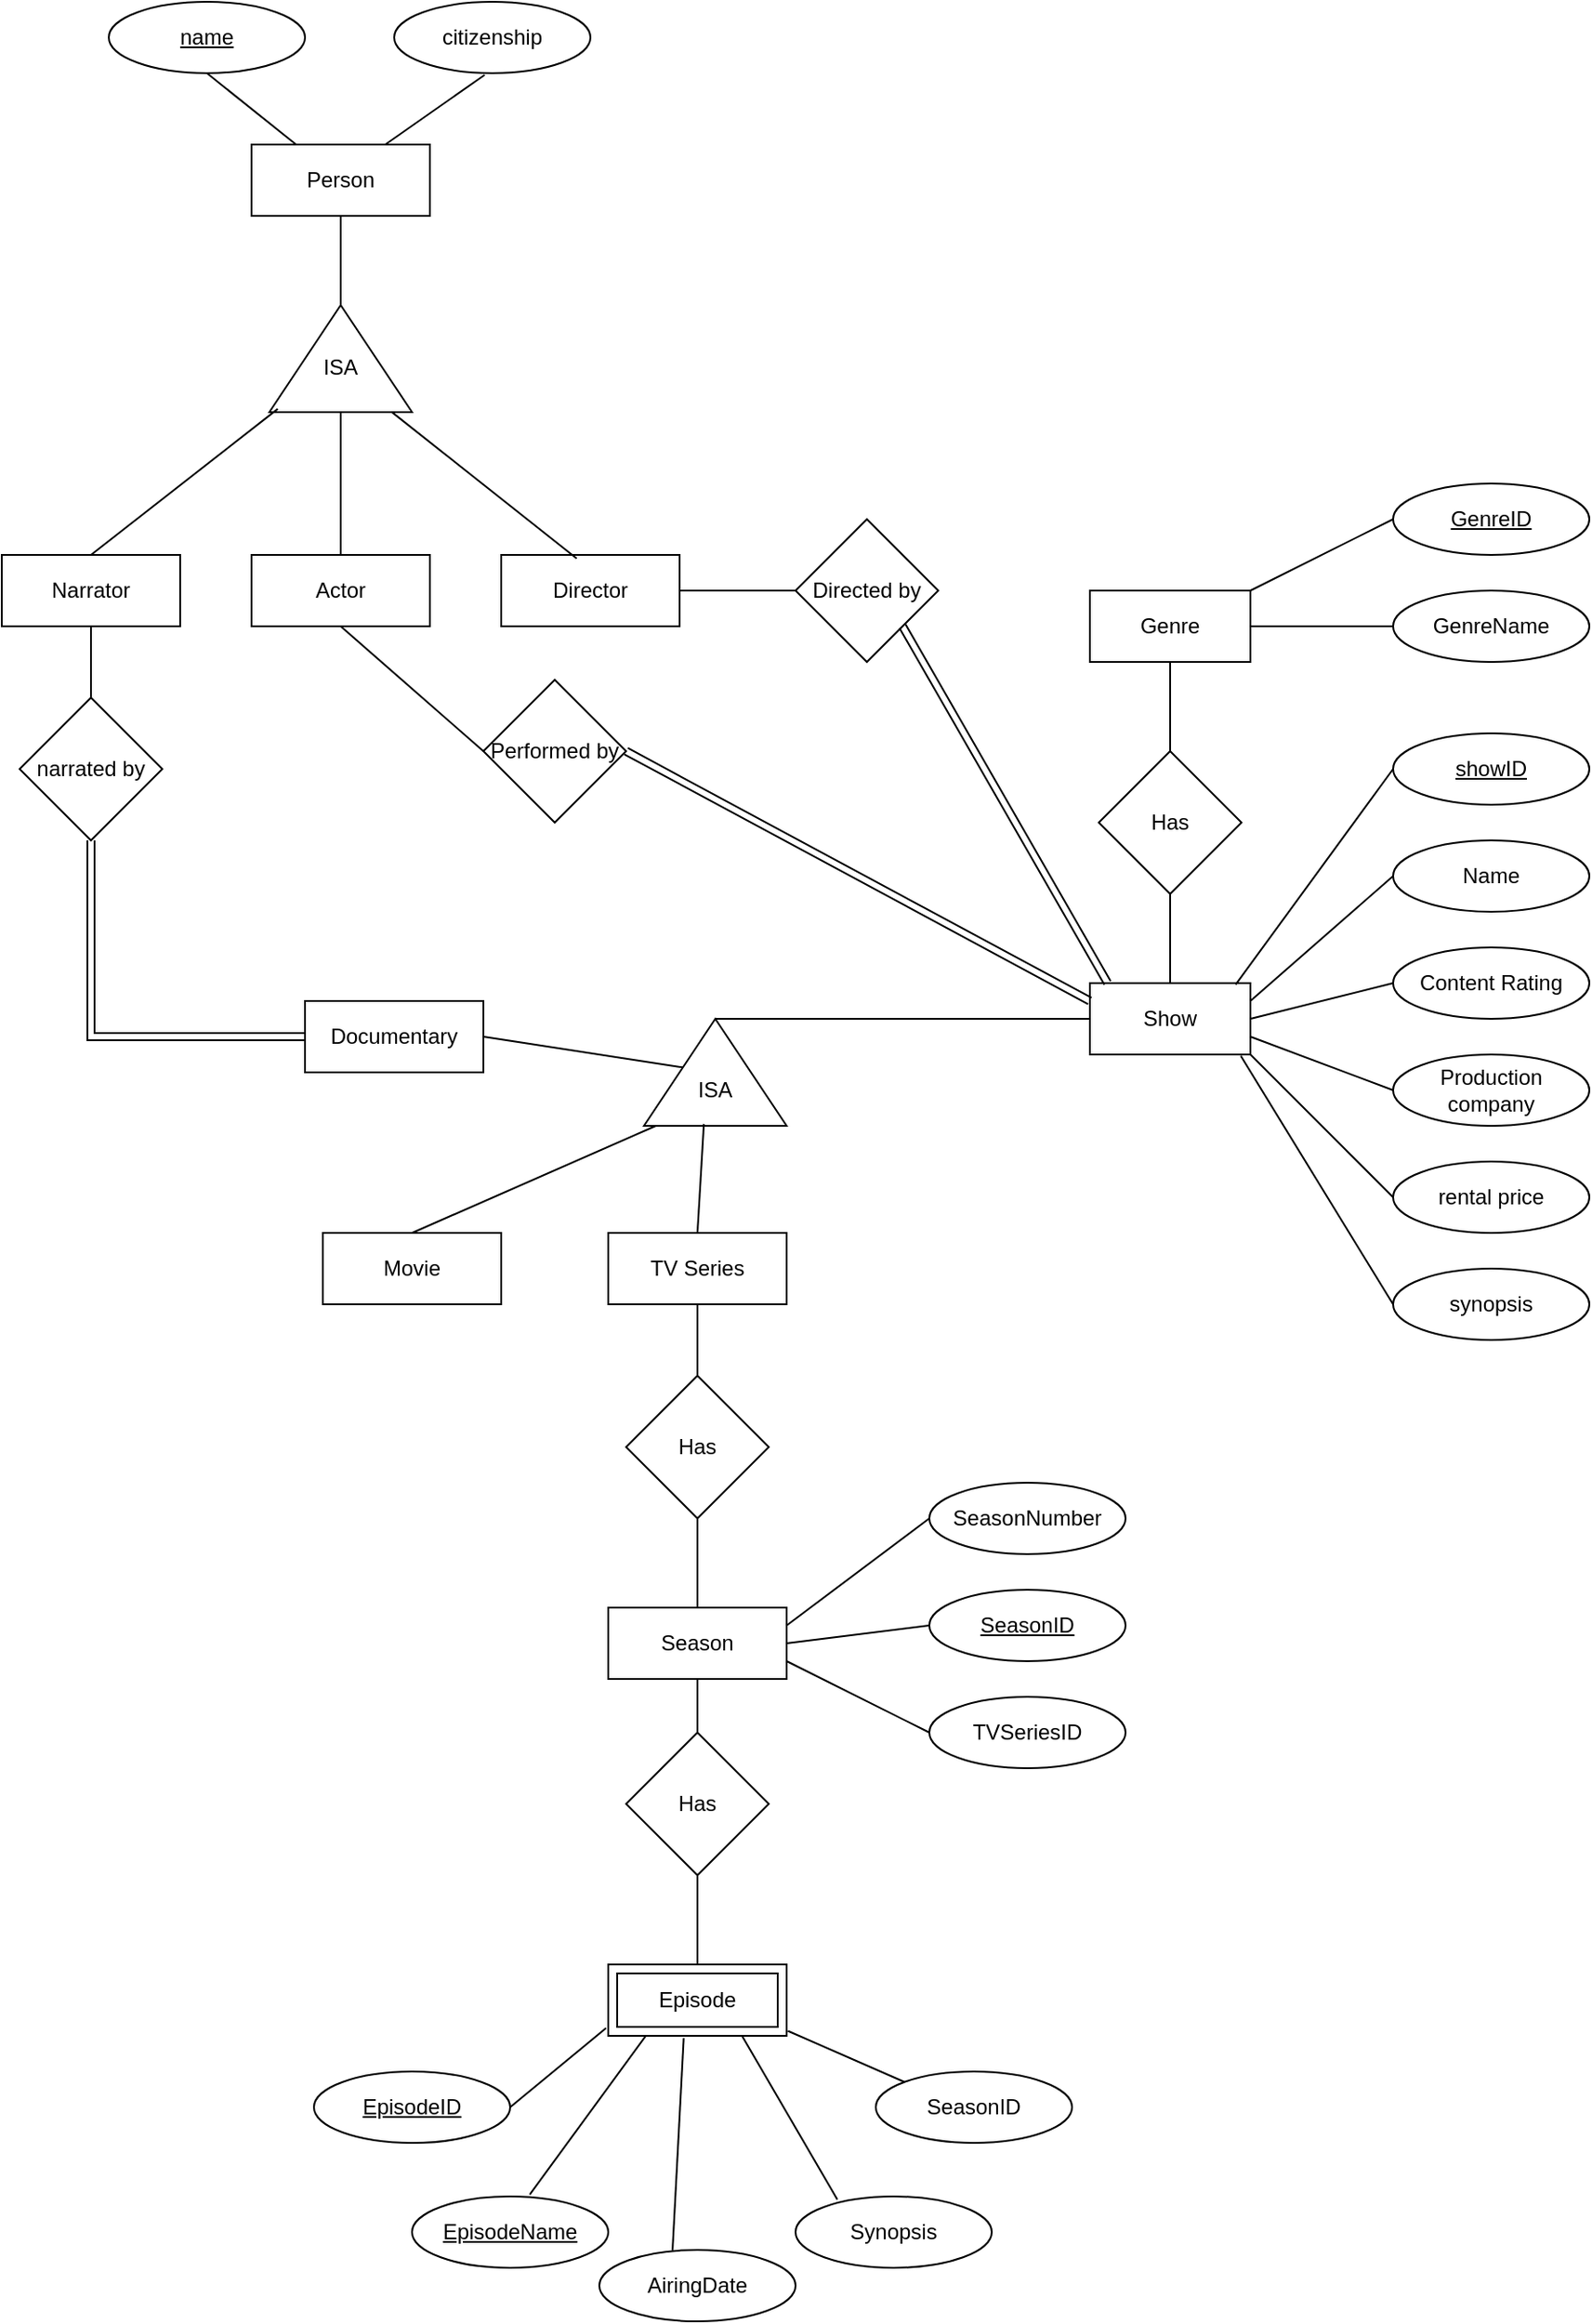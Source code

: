 <mxfile version="26.0.14">
  <diagram name="Page-1" id="o4hy4Vt-Pn6RVEl_kF-I">
    <mxGraphModel dx="2036" dy="1676" grid="1" gridSize="10" guides="1" tooltips="1" connect="1" arrows="1" fold="1" page="1" pageScale="1" pageWidth="850" pageHeight="1100" math="0" shadow="0">
      <root>
        <mxCell id="0" />
        <mxCell id="1" parent="0" />
        <mxCell id="_aym2rWmUkbM_zqSWlJd-1" value="Show" style="html=1;whiteSpace=wrap;" parent="1" vertex="1">
          <mxGeometry x="390" y="160" width="90" height="40" as="geometry" />
        </mxCell>
        <mxCell id="dG0EkZn6ltxaWSPsqHCs-1" value="Name" style="ellipse;whiteSpace=wrap;html=1;" vertex="1" parent="1">
          <mxGeometry x="560" y="80" width="110" height="40" as="geometry" />
        </mxCell>
        <mxCell id="dG0EkZn6ltxaWSPsqHCs-2" value="rental price" style="ellipse;whiteSpace=wrap;html=1;" vertex="1" parent="1">
          <mxGeometry x="560" y="260" width="110" height="40" as="geometry" />
        </mxCell>
        <mxCell id="dG0EkZn6ltxaWSPsqHCs-3" value="&lt;u&gt;showID&lt;/u&gt;" style="ellipse;whiteSpace=wrap;html=1;" vertex="1" parent="1">
          <mxGeometry x="560" y="20" width="110" height="40" as="geometry" />
        </mxCell>
        <mxCell id="dG0EkZn6ltxaWSPsqHCs-4" value="Content Rating" style="ellipse;whiteSpace=wrap;html=1;" vertex="1" parent="1">
          <mxGeometry x="560" y="140" width="110" height="40" as="geometry" />
        </mxCell>
        <mxCell id="dG0EkZn6ltxaWSPsqHCs-5" value="Production company" style="ellipse;whiteSpace=wrap;html=1;" vertex="1" parent="1">
          <mxGeometry x="560" y="200" width="110" height="40" as="geometry" />
        </mxCell>
        <mxCell id="dG0EkZn6ltxaWSPsqHCs-6" value="synopsis" style="ellipse;whiteSpace=wrap;html=1;" vertex="1" parent="1">
          <mxGeometry x="560" y="320" width="110" height="40" as="geometry" />
        </mxCell>
        <mxCell id="dG0EkZn6ltxaWSPsqHCs-8" value="" style="endArrow=none;html=1;rounded=0;exitX=0.908;exitY=0.02;exitDx=0;exitDy=0;exitPerimeter=0;entryX=0;entryY=0.5;entryDx=0;entryDy=0;" edge="1" parent="1" source="_aym2rWmUkbM_zqSWlJd-1" target="dG0EkZn6ltxaWSPsqHCs-3">
          <mxGeometry width="50" height="50" relative="1" as="geometry">
            <mxPoint x="430" y="230" as="sourcePoint" />
            <mxPoint x="560" y="130" as="targetPoint" />
          </mxGeometry>
        </mxCell>
        <mxCell id="dG0EkZn6ltxaWSPsqHCs-9" value="" style="endArrow=none;html=1;rounded=0;entryX=0;entryY=0.5;entryDx=0;entryDy=0;exitX=1;exitY=0.25;exitDx=0;exitDy=0;" edge="1" parent="1" source="_aym2rWmUkbM_zqSWlJd-1" target="dG0EkZn6ltxaWSPsqHCs-1">
          <mxGeometry width="50" height="50" relative="1" as="geometry">
            <mxPoint x="440" y="270" as="sourcePoint" />
            <mxPoint x="510" y="350" as="targetPoint" />
          </mxGeometry>
        </mxCell>
        <mxCell id="dG0EkZn6ltxaWSPsqHCs-10" value="" style="endArrow=none;html=1;rounded=0;exitX=1;exitY=0.5;exitDx=0;exitDy=0;entryX=0;entryY=0.5;entryDx=0;entryDy=0;" edge="1" parent="1" source="_aym2rWmUkbM_zqSWlJd-1" target="dG0EkZn6ltxaWSPsqHCs-4">
          <mxGeometry width="50" height="50" relative="1" as="geometry">
            <mxPoint x="425" y="391" as="sourcePoint" />
            <mxPoint x="553" y="260" as="targetPoint" />
          </mxGeometry>
        </mxCell>
        <mxCell id="dG0EkZn6ltxaWSPsqHCs-11" value="" style="endArrow=none;html=1;rounded=0;exitX=1;exitY=0.75;exitDx=0;exitDy=0;entryX=0;entryY=0.5;entryDx=0;entryDy=0;" edge="1" parent="1" source="_aym2rWmUkbM_zqSWlJd-1" target="dG0EkZn6ltxaWSPsqHCs-5">
          <mxGeometry width="50" height="50" relative="1" as="geometry">
            <mxPoint x="425" y="431" as="sourcePoint" />
            <mxPoint x="553" y="300" as="targetPoint" />
          </mxGeometry>
        </mxCell>
        <mxCell id="dG0EkZn6ltxaWSPsqHCs-12" value="" style="endArrow=none;html=1;rounded=0;exitX=1;exitY=1;exitDx=0;exitDy=0;entryX=0;entryY=0.5;entryDx=0;entryDy=0;" edge="1" parent="1" source="_aym2rWmUkbM_zqSWlJd-1" target="dG0EkZn6ltxaWSPsqHCs-2">
          <mxGeometry width="50" height="50" relative="1" as="geometry">
            <mxPoint x="361" y="495.5" as="sourcePoint" />
            <mxPoint x="489" y="364.5" as="targetPoint" />
          </mxGeometry>
        </mxCell>
        <mxCell id="dG0EkZn6ltxaWSPsqHCs-13" value="" style="endArrow=none;html=1;rounded=0;exitX=0.94;exitY=1.02;exitDx=0;exitDy=0;exitPerimeter=0;entryX=0;entryY=0.5;entryDx=0;entryDy=0;" edge="1" parent="1" source="_aym2rWmUkbM_zqSWlJd-1" target="dG0EkZn6ltxaWSPsqHCs-6">
          <mxGeometry width="50" height="50" relative="1" as="geometry">
            <mxPoint x="312" y="501" as="sourcePoint" />
            <mxPoint x="440" y="370" as="targetPoint" />
          </mxGeometry>
        </mxCell>
        <mxCell id="dG0EkZn6ltxaWSPsqHCs-14" value="" style="triangle;whiteSpace=wrap;html=1;rotation=-90;" vertex="1" parent="1">
          <mxGeometry x="150" y="170" width="60" height="80" as="geometry" />
        </mxCell>
        <mxCell id="dG0EkZn6ltxaWSPsqHCs-15" value="ISA" style="text;html=1;align=center;verticalAlign=middle;whiteSpace=wrap;rounded=0;" vertex="1" parent="1">
          <mxGeometry x="150" y="205" width="60" height="30" as="geometry" />
        </mxCell>
        <mxCell id="dG0EkZn6ltxaWSPsqHCs-16" value="" style="endArrow=none;html=1;rounded=0;entryX=0;entryY=0.5;entryDx=0;entryDy=0;exitX=1;exitY=0.5;exitDx=0;exitDy=0;" edge="1" parent="1" source="dG0EkZn6ltxaWSPsqHCs-14" target="_aym2rWmUkbM_zqSWlJd-1">
          <mxGeometry width="50" height="50" relative="1" as="geometry">
            <mxPoint x="250" y="270" as="sourcePoint" />
            <mxPoint x="300" y="220" as="targetPoint" />
          </mxGeometry>
        </mxCell>
        <mxCell id="dG0EkZn6ltxaWSPsqHCs-17" value="Movie" style="rounded=0;whiteSpace=wrap;html=1;" vertex="1" parent="1">
          <mxGeometry x="-40" y="300" width="100" height="40" as="geometry" />
        </mxCell>
        <mxCell id="dG0EkZn6ltxaWSPsqHCs-18" value="Documentary" style="rounded=0;whiteSpace=wrap;html=1;" vertex="1" parent="1">
          <mxGeometry x="-50" y="170" width="100" height="40" as="geometry" />
        </mxCell>
        <mxCell id="dG0EkZn6ltxaWSPsqHCs-20" value="TV Series" style="rounded=0;whiteSpace=wrap;html=1;" vertex="1" parent="1">
          <mxGeometry x="120" y="300" width="100" height="40" as="geometry" />
        </mxCell>
        <mxCell id="dG0EkZn6ltxaWSPsqHCs-21" value="Has" style="rhombus;whiteSpace=wrap;html=1;" vertex="1" parent="1">
          <mxGeometry x="395" y="30" width="80" height="80" as="geometry" />
        </mxCell>
        <mxCell id="dG0EkZn6ltxaWSPsqHCs-22" value="" style="endArrow=none;html=1;rounded=0;entryX=0.5;entryY=1;entryDx=0;entryDy=0;exitX=0.5;exitY=0;exitDx=0;exitDy=0;" edge="1" parent="1" source="_aym2rWmUkbM_zqSWlJd-1" target="dG0EkZn6ltxaWSPsqHCs-21">
          <mxGeometry width="50" height="50" relative="1" as="geometry">
            <mxPoint x="230" y="150" as="sourcePoint" />
            <mxPoint x="280" y="100" as="targetPoint" />
          </mxGeometry>
        </mxCell>
        <mxCell id="dG0EkZn6ltxaWSPsqHCs-24" value="Genre" style="html=1;whiteSpace=wrap;" vertex="1" parent="1">
          <mxGeometry x="390" y="-60" width="90" height="40" as="geometry" />
        </mxCell>
        <mxCell id="dG0EkZn6ltxaWSPsqHCs-25" value="" style="endArrow=none;html=1;rounded=0;entryX=0.5;entryY=1;entryDx=0;entryDy=0;exitX=0.5;exitY=0;exitDx=0;exitDy=0;" edge="1" parent="1" source="dG0EkZn6ltxaWSPsqHCs-21" target="dG0EkZn6ltxaWSPsqHCs-24">
          <mxGeometry width="50" height="50" relative="1" as="geometry">
            <mxPoint x="435" y="20" as="sourcePoint" />
            <mxPoint x="520" y="-20" as="targetPoint" />
          </mxGeometry>
        </mxCell>
        <mxCell id="dG0EkZn6ltxaWSPsqHCs-27" value="GenreName" style="ellipse;whiteSpace=wrap;html=1;" vertex="1" parent="1">
          <mxGeometry x="560" y="-60" width="110" height="40" as="geometry" />
        </mxCell>
        <mxCell id="dG0EkZn6ltxaWSPsqHCs-28" value="" style="endArrow=none;html=1;rounded=0;exitX=1;exitY=0.5;exitDx=0;exitDy=0;entryX=0;entryY=0.5;entryDx=0;entryDy=0;" edge="1" parent="1" source="dG0EkZn6ltxaWSPsqHCs-24" target="dG0EkZn6ltxaWSPsqHCs-27">
          <mxGeometry width="50" height="50" relative="1" as="geometry">
            <mxPoint x="530" y="-80" as="sourcePoint" />
            <mxPoint x="580" y="-130" as="targetPoint" />
          </mxGeometry>
        </mxCell>
        <mxCell id="dG0EkZn6ltxaWSPsqHCs-29" value="" style="endArrow=none;html=1;rounded=0;entryX=0.002;entryY=0.087;entryDx=0;entryDy=0;entryPerimeter=0;exitX=0.5;exitY=0;exitDx=0;exitDy=0;" edge="1" parent="1" source="dG0EkZn6ltxaWSPsqHCs-17" target="dG0EkZn6ltxaWSPsqHCs-14">
          <mxGeometry width="50" height="50" relative="1" as="geometry">
            <mxPoint x="150" y="310" as="sourcePoint" />
            <mxPoint x="200" y="260" as="targetPoint" />
          </mxGeometry>
        </mxCell>
        <mxCell id="dG0EkZn6ltxaWSPsqHCs-30" value="" style="endArrow=none;html=1;rounded=0;entryX=1;entryY=0.5;entryDx=0;entryDy=0;" edge="1" parent="1" source="dG0EkZn6ltxaWSPsqHCs-14" target="dG0EkZn6ltxaWSPsqHCs-18">
          <mxGeometry width="50" height="50" relative="1" as="geometry">
            <mxPoint x="160" y="170" as="sourcePoint" />
            <mxPoint x="40" y="110" as="targetPoint" />
          </mxGeometry>
        </mxCell>
        <mxCell id="dG0EkZn6ltxaWSPsqHCs-31" value="" style="endArrow=none;html=1;rounded=0;entryX=0.018;entryY=0.42;entryDx=0;entryDy=0;entryPerimeter=0;exitX=0.5;exitY=0;exitDx=0;exitDy=0;" edge="1" parent="1" source="dG0EkZn6ltxaWSPsqHCs-20" target="dG0EkZn6ltxaWSPsqHCs-14">
          <mxGeometry width="50" height="50" relative="1" as="geometry">
            <mxPoint x="200" y="340" as="sourcePoint" />
            <mxPoint x="250" y="290" as="targetPoint" />
          </mxGeometry>
        </mxCell>
        <mxCell id="dG0EkZn6ltxaWSPsqHCs-33" value="Season" style="rounded=0;whiteSpace=wrap;html=1;" vertex="1" parent="1">
          <mxGeometry x="120" y="510" width="100" height="40" as="geometry" />
        </mxCell>
        <mxCell id="dG0EkZn6ltxaWSPsqHCs-35" value="" style="endArrow=none;html=1;rounded=0;exitX=1;exitY=0;exitDx=0;exitDy=0;entryX=0;entryY=0.5;entryDx=0;entryDy=0;" edge="1" parent="1" source="dG0EkZn6ltxaWSPsqHCs-24" target="dG0EkZn6ltxaWSPsqHCs-36">
          <mxGeometry width="50" height="50" relative="1" as="geometry">
            <mxPoint x="490" y="-70" as="sourcePoint" />
            <mxPoint x="540" y="-120" as="targetPoint" />
          </mxGeometry>
        </mxCell>
        <mxCell id="dG0EkZn6ltxaWSPsqHCs-36" value="&lt;u&gt;GenreID&lt;/u&gt;" style="ellipse;whiteSpace=wrap;html=1;strokeColor=default;align=center;verticalAlign=middle;fontFamily=Helvetica;fontSize=12;fontColor=default;fillColor=default;" vertex="1" parent="1">
          <mxGeometry x="560" y="-120" width="110" height="40" as="geometry" />
        </mxCell>
        <mxCell id="dG0EkZn6ltxaWSPsqHCs-37" value="Has" style="rhombus;whiteSpace=wrap;html=1;" vertex="1" parent="1">
          <mxGeometry x="130" y="380" width="80" height="80" as="geometry" />
        </mxCell>
        <mxCell id="dG0EkZn6ltxaWSPsqHCs-38" value="Has" style="rhombus;whiteSpace=wrap;html=1;" vertex="1" parent="1">
          <mxGeometry x="130" y="580" width="80" height="80" as="geometry" />
        </mxCell>
        <mxCell id="dG0EkZn6ltxaWSPsqHCs-39" value="&lt;u&gt;SeasonID&lt;/u&gt;" style="ellipse;whiteSpace=wrap;html=1;" vertex="1" parent="1">
          <mxGeometry x="300" y="500" width="110" height="40" as="geometry" />
        </mxCell>
        <mxCell id="dG0EkZn6ltxaWSPsqHCs-40" value="SeasonNumber&lt;span style=&quot;caret-color: rgba(0, 0, 0, 0); color: rgba(0, 0, 0, 0); font-family: monospace; font-size: 0px; text-align: start; white-space: nowrap;&quot;&gt;%3CmxGraphModel%3E%3Croot%3E%3CmxCell%20id%3D%220%22%2F%3E%3CmxCell%20id%3D%221%22%20parent%3D%220%22%2F%3E%3CmxCell%20id%3D%222%22%20value%3D%22synopsis%22%20style%3D%22ellipse%3BwhiteSpace%3Dwrap%3Bhtml%3D1%3B%22%20vertex%3D%221%22%20parent%3D%221%22%3E%3CmxGeometry%20x%3D%22560%22%20y%3D%22320%22%20width%3D%22110%22%20height%3D%2240%22%20as%3D%22geometry%22%2F%3E%3C%2FmxCell%3E%3C%2Froot%3E%3C%2FmxGraphModel%3E&lt;/span&gt;&lt;span style=&quot;caret-color: rgba(0, 0, 0, 0); color: rgba(0, 0, 0, 0); font-family: monospace; font-size: 0px; text-align: start; white-space: nowrap;&quot;&gt;%3CmxGraphModel%3E%3Croot%3E%3CmxCell%20id%3D%220%22%2F%3E%3CmxCell%20id%3D%221%22%20parent%3D%220%22%2F%3E%3CmxCell%20id%3D%222%22%20value%3D%22synopsis%22%20style%3D%22ellipse%3BwhiteSpace%3Dwrap%3Bhtml%3D1%3B%22%20vertex%3D%221%22%20parent%3D%221%22%3E%3CmxGeometry%20x%3D%22560%22%20y%3D%22320%22%20width%3D%22110%22%20height%3D%2240%22%20as%3D%22geometry%22%2F%3E%3C%2FmxCell%3E%3C%2Froot%3E%3C%2FmxGraphModel%3E&lt;/span&gt;" style="ellipse;whiteSpace=wrap;html=1;" vertex="1" parent="1">
          <mxGeometry x="300" y="440" width="110" height="40" as="geometry" />
        </mxCell>
        <mxCell id="dG0EkZn6ltxaWSPsqHCs-41" value="TVSeriesID" style="ellipse;whiteSpace=wrap;html=1;" vertex="1" parent="1">
          <mxGeometry x="300" y="560" width="110" height="40" as="geometry" />
        </mxCell>
        <mxCell id="dG0EkZn6ltxaWSPsqHCs-42" value="" style="endArrow=none;html=1;rounded=0;exitX=1;exitY=0.25;exitDx=0;exitDy=0;entryX=0;entryY=0.5;entryDx=0;entryDy=0;" edge="1" parent="1" source="dG0EkZn6ltxaWSPsqHCs-33" target="dG0EkZn6ltxaWSPsqHCs-40">
          <mxGeometry width="50" height="50" relative="1" as="geometry">
            <mxPoint x="230" y="510" as="sourcePoint" />
            <mxPoint x="280" y="460" as="targetPoint" />
          </mxGeometry>
        </mxCell>
        <mxCell id="dG0EkZn6ltxaWSPsqHCs-43" value="" style="endArrow=none;html=1;rounded=0;exitX=1;exitY=0.5;exitDx=0;exitDy=0;entryX=0;entryY=0.5;entryDx=0;entryDy=0;" edge="1" parent="1" source="dG0EkZn6ltxaWSPsqHCs-33" target="dG0EkZn6ltxaWSPsqHCs-39">
          <mxGeometry width="50" height="50" relative="1" as="geometry">
            <mxPoint x="240" y="520" as="sourcePoint" />
            <mxPoint x="290" y="470" as="targetPoint" />
          </mxGeometry>
        </mxCell>
        <mxCell id="dG0EkZn6ltxaWSPsqHCs-44" value="" style="endArrow=none;html=1;rounded=0;exitX=1;exitY=0.75;exitDx=0;exitDy=0;entryX=0;entryY=0.5;entryDx=0;entryDy=0;" edge="1" parent="1" source="dG0EkZn6ltxaWSPsqHCs-33" target="dG0EkZn6ltxaWSPsqHCs-41">
          <mxGeometry width="50" height="50" relative="1" as="geometry">
            <mxPoint x="230" y="580" as="sourcePoint" />
            <mxPoint x="280" y="530" as="targetPoint" />
          </mxGeometry>
        </mxCell>
        <mxCell id="dG0EkZn6ltxaWSPsqHCs-45" value="" style="endArrow=none;html=1;rounded=0;entryX=0.5;entryY=1;entryDx=0;entryDy=0;exitX=0.5;exitY=0;exitDx=0;exitDy=0;" edge="1" parent="1" source="dG0EkZn6ltxaWSPsqHCs-37" target="dG0EkZn6ltxaWSPsqHCs-20">
          <mxGeometry width="50" height="50" relative="1" as="geometry">
            <mxPoint x="20" y="510" as="sourcePoint" />
            <mxPoint x="70" y="460" as="targetPoint" />
          </mxGeometry>
        </mxCell>
        <mxCell id="dG0EkZn6ltxaWSPsqHCs-46" value="" style="endArrow=none;html=1;rounded=0;entryX=0.5;entryY=1;entryDx=0;entryDy=0;exitX=0.5;exitY=0;exitDx=0;exitDy=0;" edge="1" parent="1" source="dG0EkZn6ltxaWSPsqHCs-33" target="dG0EkZn6ltxaWSPsqHCs-37">
          <mxGeometry width="50" height="50" relative="1" as="geometry">
            <mxPoint x="140" y="500" as="sourcePoint" />
            <mxPoint x="140" y="460" as="targetPoint" />
          </mxGeometry>
        </mxCell>
        <mxCell id="dG0EkZn6ltxaWSPsqHCs-47" value="" style="endArrow=none;html=1;rounded=0;entryX=0.5;entryY=1;entryDx=0;entryDy=0;exitX=0.5;exitY=0;exitDx=0;exitDy=0;" edge="1" parent="1" source="dG0EkZn6ltxaWSPsqHCs-38" target="dG0EkZn6ltxaWSPsqHCs-33">
          <mxGeometry width="50" height="50" relative="1" as="geometry">
            <mxPoint x="80" y="590" as="sourcePoint" />
            <mxPoint x="80" y="550" as="targetPoint" />
          </mxGeometry>
        </mxCell>
        <mxCell id="dG0EkZn6ltxaWSPsqHCs-48" value="" style="endArrow=none;html=1;rounded=0;exitX=0.5;exitY=0;exitDx=0;exitDy=0;" edge="1" parent="1" source="dG0EkZn6ltxaWSPsqHCs-88">
          <mxGeometry width="50" height="50" relative="1" as="geometry">
            <mxPoint x="169.86" y="700" as="sourcePoint" />
            <mxPoint x="170" y="660" as="targetPoint" />
          </mxGeometry>
        </mxCell>
        <mxCell id="dG0EkZn6ltxaWSPsqHCs-49" value="&lt;u&gt;EpisodeID&lt;/u&gt;" style="ellipse;whiteSpace=wrap;html=1;" vertex="1" parent="1">
          <mxGeometry x="-45" y="770" width="110" height="40" as="geometry" />
        </mxCell>
        <mxCell id="dG0EkZn6ltxaWSPsqHCs-50" value="SeasonID" style="ellipse;whiteSpace=wrap;html=1;" vertex="1" parent="1">
          <mxGeometry x="270" y="770" width="110" height="40" as="geometry" />
        </mxCell>
        <mxCell id="dG0EkZn6ltxaWSPsqHCs-51" value="Synopsis" style="ellipse;whiteSpace=wrap;html=1;" vertex="1" parent="1">
          <mxGeometry x="225" y="840" width="110" height="40" as="geometry" />
        </mxCell>
        <mxCell id="dG0EkZn6ltxaWSPsqHCs-52" value="&lt;u&gt;EpisodeName&lt;/u&gt;" style="ellipse;whiteSpace=wrap;html=1;" vertex="1" parent="1">
          <mxGeometry x="10" y="840" width="110" height="40" as="geometry" />
        </mxCell>
        <mxCell id="dG0EkZn6ltxaWSPsqHCs-53" value="AiringDate" style="ellipse;whiteSpace=wrap;html=1;" vertex="1" parent="1">
          <mxGeometry x="115" y="870" width="110" height="40" as="geometry" />
        </mxCell>
        <mxCell id="dG0EkZn6ltxaWSPsqHCs-55" value="" style="endArrow=none;html=1;rounded=0;entryX=-0.012;entryY=0.891;entryDx=0;entryDy=0;exitX=1;exitY=0.5;exitDx=0;exitDy=0;entryPerimeter=0;" edge="1" parent="1" source="dG0EkZn6ltxaWSPsqHCs-49" target="dG0EkZn6ltxaWSPsqHCs-88">
          <mxGeometry width="50" height="50" relative="1" as="geometry">
            <mxPoint x="120" y="830" as="sourcePoint" />
            <mxPoint x="120" y="740" as="targetPoint" />
          </mxGeometry>
        </mxCell>
        <mxCell id="dG0EkZn6ltxaWSPsqHCs-56" value="" style="endArrow=none;html=1;rounded=0;entryX=0.209;entryY=1.005;entryDx=0;entryDy=0;exitX=0.6;exitY=-0.027;exitDx=0;exitDy=0;exitPerimeter=0;entryPerimeter=0;" edge="1" parent="1" source="dG0EkZn6ltxaWSPsqHCs-52" target="dG0EkZn6ltxaWSPsqHCs-88">
          <mxGeometry width="50" height="50" relative="1" as="geometry">
            <mxPoint x="80" y="830" as="sourcePoint" />
            <mxPoint x="145" y="750" as="targetPoint" />
          </mxGeometry>
        </mxCell>
        <mxCell id="dG0EkZn6ltxaWSPsqHCs-57" value="" style="endArrow=none;html=1;rounded=0;entryX=0.423;entryY=1.032;entryDx=0;entryDy=0;entryPerimeter=0;exitX=0.373;exitY=0.008;exitDx=0;exitDy=0;exitPerimeter=0;" edge="1" parent="1" source="dG0EkZn6ltxaWSPsqHCs-53" target="dG0EkZn6ltxaWSPsqHCs-88">
          <mxGeometry width="50" height="50" relative="1" as="geometry">
            <mxPoint x="85" y="810" as="sourcePoint" />
            <mxPoint x="160.8" y="749.4" as="targetPoint" />
          </mxGeometry>
        </mxCell>
        <mxCell id="dG0EkZn6ltxaWSPsqHCs-58" value="" style="endArrow=none;html=1;rounded=0;entryX=0.75;entryY=1;entryDx=0;entryDy=0;exitX=0.213;exitY=0.044;exitDx=0;exitDy=0;exitPerimeter=0;" edge="1" parent="1" source="dG0EkZn6ltxaWSPsqHCs-51" target="dG0EkZn6ltxaWSPsqHCs-88">
          <mxGeometry width="50" height="50" relative="1" as="geometry">
            <mxPoint x="95" y="820" as="sourcePoint" />
            <mxPoint x="195" y="750" as="targetPoint" />
          </mxGeometry>
        </mxCell>
        <mxCell id="dG0EkZn6ltxaWSPsqHCs-59" value="" style="endArrow=none;html=1;rounded=0;entryX=1.007;entryY=0.931;entryDx=0;entryDy=0;exitX=0;exitY=0;exitDx=0;exitDy=0;entryPerimeter=0;" edge="1" parent="1" source="dG0EkZn6ltxaWSPsqHCs-50" target="dG0EkZn6ltxaWSPsqHCs-88">
          <mxGeometry width="50" height="50" relative="1" as="geometry">
            <mxPoint x="105" y="830" as="sourcePoint" />
            <mxPoint x="220" y="750" as="targetPoint" />
          </mxGeometry>
        </mxCell>
        <mxCell id="dG0EkZn6ltxaWSPsqHCs-61" value="Director" style="rounded=0;whiteSpace=wrap;html=1;" vertex="1" parent="1">
          <mxGeometry x="60" y="-80" width="100" height="40" as="geometry" />
        </mxCell>
        <mxCell id="dG0EkZn6ltxaWSPsqHCs-62" value="Actor" style="rounded=0;whiteSpace=wrap;html=1;" vertex="1" parent="1">
          <mxGeometry x="-80" y="-80" width="100" height="40" as="geometry" />
        </mxCell>
        <mxCell id="dG0EkZn6ltxaWSPsqHCs-63" value="Narrator" style="rounded=0;whiteSpace=wrap;html=1;" vertex="1" parent="1">
          <mxGeometry x="-220" y="-80" width="100" height="40" as="geometry" />
        </mxCell>
        <mxCell id="dG0EkZn6ltxaWSPsqHCs-64" value="" style="triangle;whiteSpace=wrap;html=1;rotation=-90;" vertex="1" parent="1">
          <mxGeometry x="-60" y="-230" width="60" height="80" as="geometry" />
        </mxCell>
        <mxCell id="dG0EkZn6ltxaWSPsqHCs-65" value="ISA" style="text;html=1;align=center;verticalAlign=middle;whiteSpace=wrap;rounded=0;" vertex="1" parent="1">
          <mxGeometry x="-60" y="-200" width="60" height="30" as="geometry" />
        </mxCell>
        <mxCell id="dG0EkZn6ltxaWSPsqHCs-66" value="" style="endArrow=none;html=1;rounded=0;entryX=0;entryY=0.5;entryDx=0;entryDy=0;exitX=0.5;exitY=0;exitDx=0;exitDy=0;" edge="1" parent="1" source="dG0EkZn6ltxaWSPsqHCs-62" target="dG0EkZn6ltxaWSPsqHCs-64">
          <mxGeometry width="50" height="50" relative="1" as="geometry">
            <mxPoint x="-160" y="-90" as="sourcePoint" />
            <mxPoint x="-110" y="-140" as="targetPoint" />
          </mxGeometry>
        </mxCell>
        <mxCell id="dG0EkZn6ltxaWSPsqHCs-67" value="Person" style="rounded=0;whiteSpace=wrap;html=1;" vertex="1" parent="1">
          <mxGeometry x="-80" y="-310" width="100" height="40" as="geometry" />
        </mxCell>
        <mxCell id="dG0EkZn6ltxaWSPsqHCs-68" value="" style="endArrow=none;html=1;rounded=0;entryX=0.5;entryY=1;entryDx=0;entryDy=0;exitX=1;exitY=0.5;exitDx=0;exitDy=0;" edge="1" parent="1" source="dG0EkZn6ltxaWSPsqHCs-64" target="dG0EkZn6ltxaWSPsqHCs-67">
          <mxGeometry width="50" height="50" relative="1" as="geometry">
            <mxPoint x="-220" y="-170" as="sourcePoint" />
            <mxPoint x="-170" y="-220" as="targetPoint" />
          </mxGeometry>
        </mxCell>
        <mxCell id="dG0EkZn6ltxaWSPsqHCs-69" value="" style="endArrow=none;html=1;rounded=0;entryX=0.03;entryY=0.059;entryDx=0;entryDy=0;entryPerimeter=0;exitX=0.5;exitY=0;exitDx=0;exitDy=0;" edge="1" parent="1" source="dG0EkZn6ltxaWSPsqHCs-63" target="dG0EkZn6ltxaWSPsqHCs-64">
          <mxGeometry width="50" height="50" relative="1" as="geometry">
            <mxPoint x="-180" y="-90" as="sourcePoint" />
            <mxPoint x="-130" y="-140" as="targetPoint" />
          </mxGeometry>
        </mxCell>
        <mxCell id="dG0EkZn6ltxaWSPsqHCs-71" value="" style="endArrow=none;html=1;rounded=0;entryX=0.003;entryY=0.856;entryDx=0;entryDy=0;entryPerimeter=0;exitX=0.423;exitY=0.049;exitDx=0;exitDy=0;exitPerimeter=0;" edge="1" parent="1" source="dG0EkZn6ltxaWSPsqHCs-61" target="dG0EkZn6ltxaWSPsqHCs-64">
          <mxGeometry width="50" height="50" relative="1" as="geometry">
            <mxPoint x="60" y="-90" as="sourcePoint" />
            <mxPoint x="110" y="-140" as="targetPoint" />
          </mxGeometry>
        </mxCell>
        <mxCell id="dG0EkZn6ltxaWSPsqHCs-72" value="Directed by" style="rhombus;whiteSpace=wrap;html=1;" vertex="1" parent="1">
          <mxGeometry x="225" y="-100" width="80" height="80" as="geometry" />
        </mxCell>
        <mxCell id="dG0EkZn6ltxaWSPsqHCs-73" value="" style="endArrow=none;html=1;rounded=0;entryX=0;entryY=0.5;entryDx=0;entryDy=0;exitX=1;exitY=0.5;exitDx=0;exitDy=0;" edge="1" parent="1" source="dG0EkZn6ltxaWSPsqHCs-61" target="dG0EkZn6ltxaWSPsqHCs-72">
          <mxGeometry width="50" height="50" relative="1" as="geometry">
            <mxPoint x="150" y="20" as="sourcePoint" />
            <mxPoint x="200" y="-30" as="targetPoint" />
          </mxGeometry>
        </mxCell>
        <mxCell id="dG0EkZn6ltxaWSPsqHCs-74" value="Performed by" style="rhombus;whiteSpace=wrap;html=1;" vertex="1" parent="1">
          <mxGeometry x="50" y="-10" width="80" height="80" as="geometry" />
        </mxCell>
        <mxCell id="dG0EkZn6ltxaWSPsqHCs-76" value="" style="endArrow=none;html=1;rounded=0;entryX=0;entryY=0.5;entryDx=0;entryDy=0;exitX=0.5;exitY=1;exitDx=0;exitDy=0;" edge="1" parent="1" source="dG0EkZn6ltxaWSPsqHCs-62" target="dG0EkZn6ltxaWSPsqHCs-74">
          <mxGeometry width="50" height="50" relative="1" as="geometry">
            <mxPoint x="-20" y="80" as="sourcePoint" />
            <mxPoint x="30" y="30" as="targetPoint" />
          </mxGeometry>
        </mxCell>
        <mxCell id="dG0EkZn6ltxaWSPsqHCs-78" value="&lt;u&gt;name&lt;/u&gt;" style="ellipse;whiteSpace=wrap;html=1;strokeColor=default;align=center;verticalAlign=middle;fontFamily=Helvetica;fontSize=12;fontColor=default;fillColor=default;" vertex="1" parent="1">
          <mxGeometry x="-160" y="-390" width="110" height="40" as="geometry" />
        </mxCell>
        <mxCell id="dG0EkZn6ltxaWSPsqHCs-79" value="citizenship" style="ellipse;whiteSpace=wrap;html=1;strokeColor=default;align=center;verticalAlign=middle;fontFamily=Helvetica;fontSize=12;fontColor=default;fillColor=default;" vertex="1" parent="1">
          <mxGeometry y="-390" width="110" height="40" as="geometry" />
        </mxCell>
        <mxCell id="dG0EkZn6ltxaWSPsqHCs-80" value="" style="endArrow=none;html=1;rounded=0;entryX=0.5;entryY=1;entryDx=0;entryDy=0;" edge="1" parent="1" source="dG0EkZn6ltxaWSPsqHCs-67" target="dG0EkZn6ltxaWSPsqHCs-78">
          <mxGeometry width="50" height="50" relative="1" as="geometry">
            <mxPoint x="-170" y="-240" as="sourcePoint" />
            <mxPoint x="-120" y="-290" as="targetPoint" />
          </mxGeometry>
        </mxCell>
        <mxCell id="dG0EkZn6ltxaWSPsqHCs-82" value="" style="endArrow=none;html=1;rounded=0;entryX=0.461;entryY=1.025;entryDx=0;entryDy=0;entryPerimeter=0;exitX=0.75;exitY=0;exitDx=0;exitDy=0;" edge="1" parent="1" source="dG0EkZn6ltxaWSPsqHCs-67" target="dG0EkZn6ltxaWSPsqHCs-79">
          <mxGeometry width="50" height="50" relative="1" as="geometry">
            <mxPoint x="90" y="-310" as="sourcePoint" />
            <mxPoint x="150" y="-310" as="targetPoint" />
          </mxGeometry>
        </mxCell>
        <mxCell id="dG0EkZn6ltxaWSPsqHCs-83" value="narrated by" style="rhombus;whiteSpace=wrap;html=1;" vertex="1" parent="1">
          <mxGeometry x="-210" width="80" height="80" as="geometry" />
        </mxCell>
        <mxCell id="dG0EkZn6ltxaWSPsqHCs-86" value="" style="endArrow=none;html=1;rounded=0;entryX=0.5;entryY=1;entryDx=0;entryDy=0;exitX=0.5;exitY=0;exitDx=0;exitDy=0;" edge="1" parent="1" source="dG0EkZn6ltxaWSPsqHCs-83" target="dG0EkZn6ltxaWSPsqHCs-63">
          <mxGeometry width="50" height="50" relative="1" as="geometry">
            <mxPoint x="-240" y="40" as="sourcePoint" />
            <mxPoint x="-190" y="-10" as="targetPoint" />
          </mxGeometry>
        </mxCell>
        <mxCell id="dG0EkZn6ltxaWSPsqHCs-88" value="Episode" style="shape=ext;margin=3;double=1;whiteSpace=wrap;html=1;align=center;" vertex="1" parent="1">
          <mxGeometry x="120" y="710" width="100" height="40" as="geometry" />
        </mxCell>
        <mxCell id="dG0EkZn6ltxaWSPsqHCs-90" value="" style="shape=link;html=1;rounded=0;entryX=0;entryY=0.25;entryDx=0;entryDy=0;exitX=1;exitY=0.5;exitDx=0;exitDy=0;" edge="1" parent="1" source="dG0EkZn6ltxaWSPsqHCs-74" target="_aym2rWmUkbM_zqSWlJd-1">
          <mxGeometry relative="1" as="geometry">
            <mxPoint x="130" y="29.66" as="sourcePoint" />
            <mxPoint x="390" y="160" as="targetPoint" />
          </mxGeometry>
        </mxCell>
        <mxCell id="dG0EkZn6ltxaWSPsqHCs-92" value="" style="shape=link;html=1;rounded=0;entryX=0.11;entryY=-0.003;entryDx=0;entryDy=0;entryPerimeter=0;exitX=1;exitY=1;exitDx=0;exitDy=0;" edge="1" parent="1" source="dG0EkZn6ltxaWSPsqHCs-72" target="_aym2rWmUkbM_zqSWlJd-1">
          <mxGeometry relative="1" as="geometry">
            <mxPoint x="225" y="50" as="sourcePoint" />
            <mxPoint x="385" y="50" as="targetPoint" />
          </mxGeometry>
        </mxCell>
        <mxCell id="dG0EkZn6ltxaWSPsqHCs-93" value="" style="resizable=0;html=1;whiteSpace=wrap;align=right;verticalAlign=bottom;" connectable="0" vertex="1" parent="dG0EkZn6ltxaWSPsqHCs-92">
          <mxGeometry x="1" relative="1" as="geometry" />
        </mxCell>
        <mxCell id="dG0EkZn6ltxaWSPsqHCs-94" value="" style="shape=link;html=1;rounded=0;exitX=0.5;exitY=1;exitDx=0;exitDy=0;entryX=0;entryY=0.5;entryDx=0;entryDy=0;" edge="1" parent="1" source="dG0EkZn6ltxaWSPsqHCs-83" target="dG0EkZn6ltxaWSPsqHCs-18">
          <mxGeometry relative="1" as="geometry">
            <mxPoint x="-280" y="240" as="sourcePoint" />
            <mxPoint x="-120" y="240" as="targetPoint" />
            <Array as="points">
              <mxPoint x="-170" y="190" />
            </Array>
          </mxGeometry>
        </mxCell>
      </root>
    </mxGraphModel>
  </diagram>
</mxfile>
